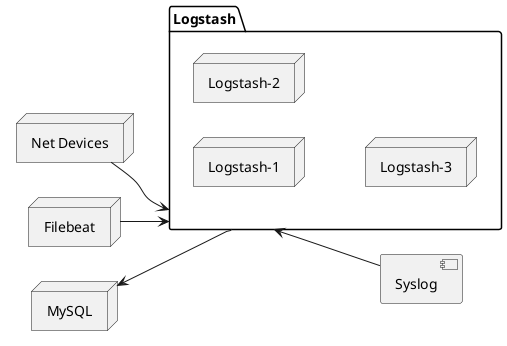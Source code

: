 @startuml

left to right direction

package Logstash {
  node "Logstash-1"
  node "Logstash-2"
  node "Logstash-3"
}

node "Net Devices" as netdevices
node "Filebeat"
node "MySQL"
component "Syslog"

netdevices --> Logstash
Filebeat --> Logstash
MySQL <-- Logstash
Logstash <-- Syslog

@enduml
